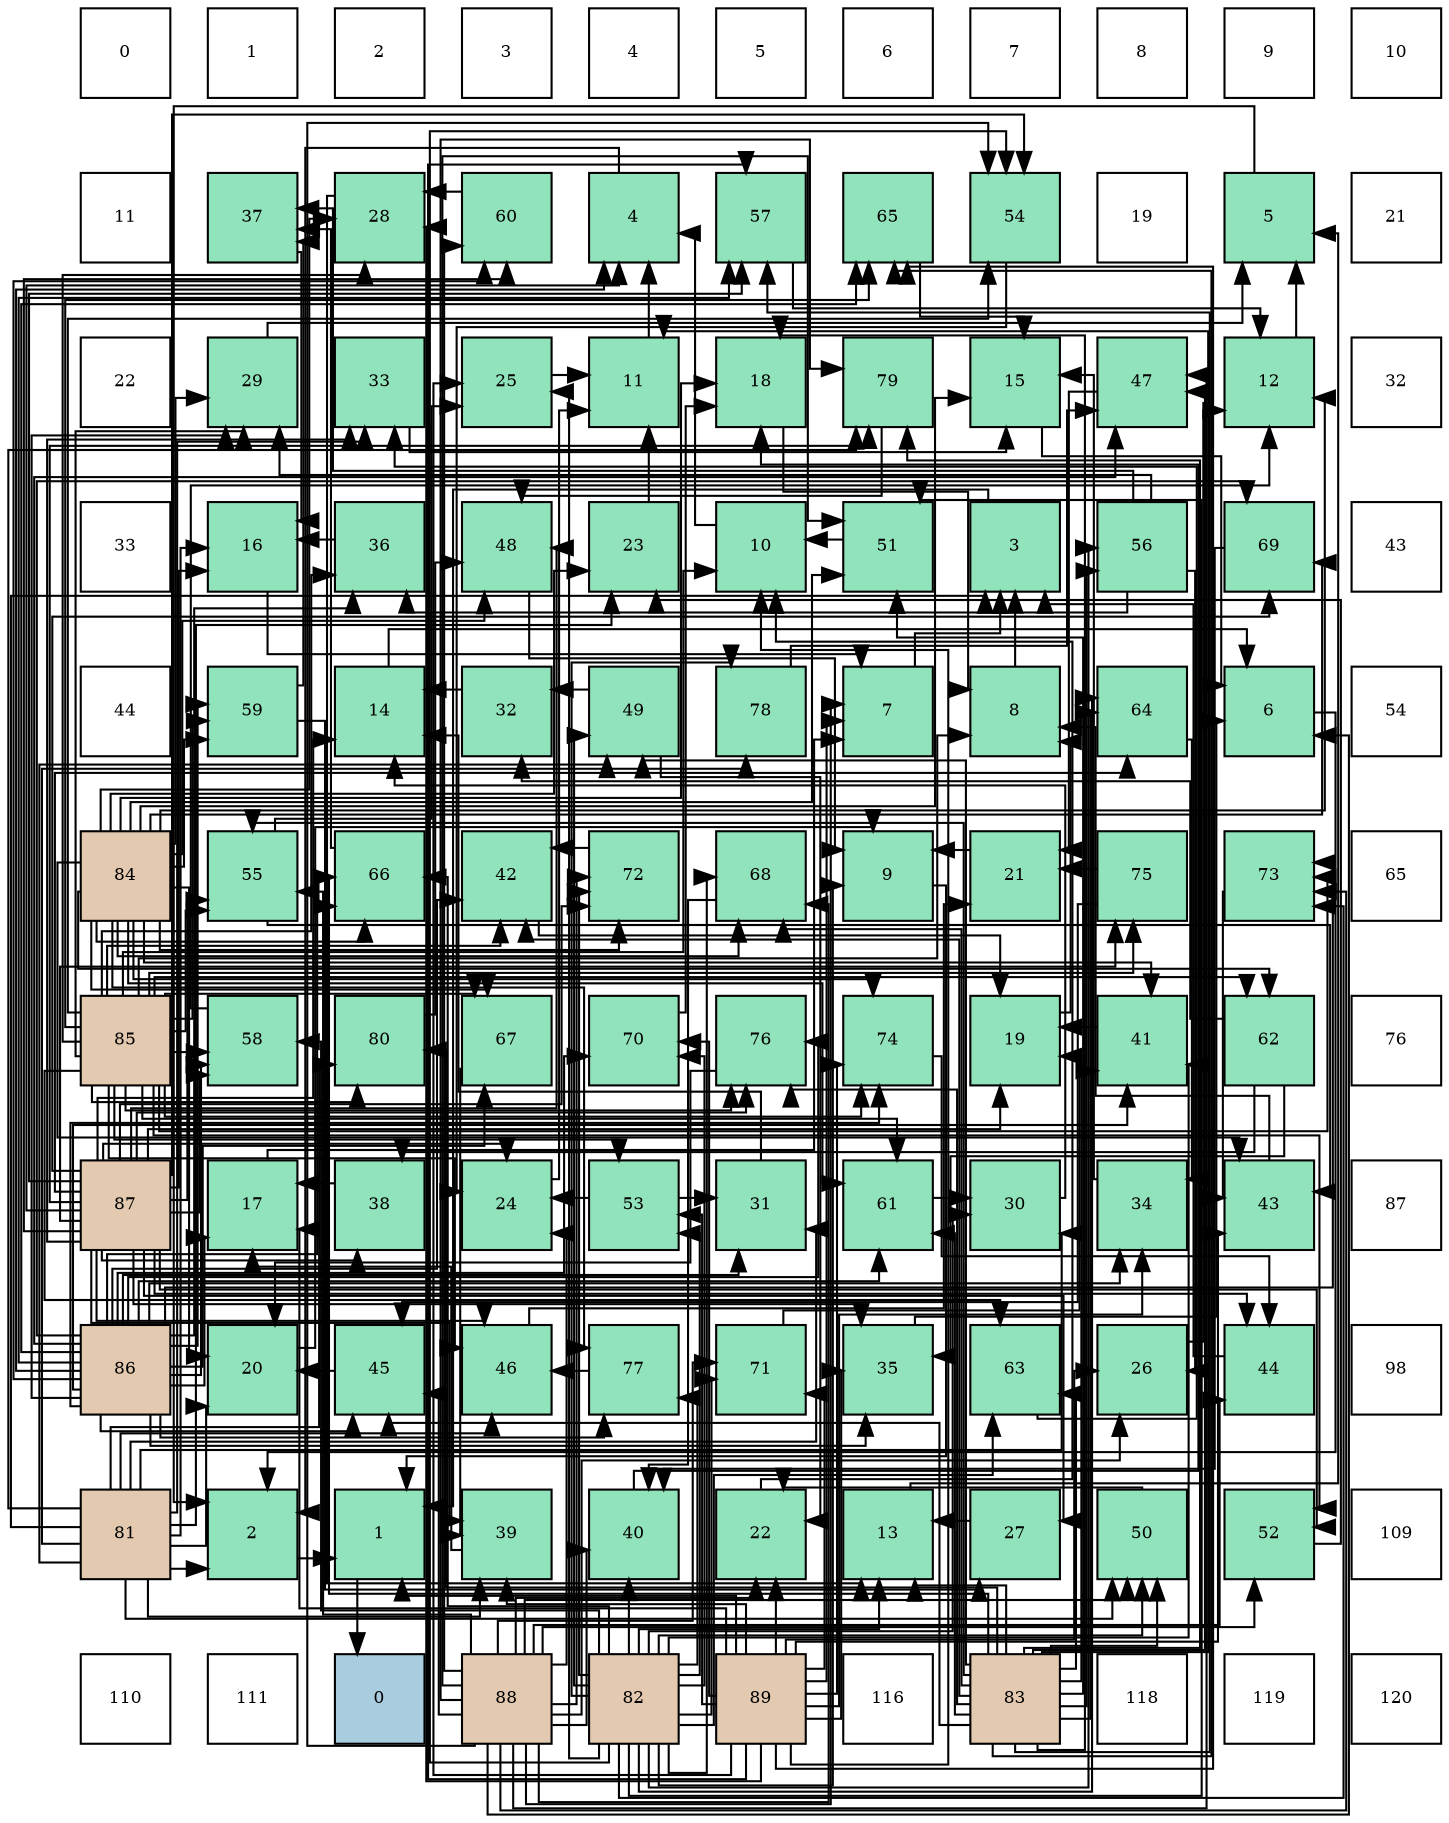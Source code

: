 digraph layout{
 rankdir=TB;
 splines=ortho;
 node [style=filled shape=square fixedsize=true width=0.6];
0[label="0", fontsize=8, fillcolor="#ffffff"];
1[label="1", fontsize=8, fillcolor="#ffffff"];
2[label="2", fontsize=8, fillcolor="#ffffff"];
3[label="3", fontsize=8, fillcolor="#ffffff"];
4[label="4", fontsize=8, fillcolor="#ffffff"];
5[label="5", fontsize=8, fillcolor="#ffffff"];
6[label="6", fontsize=8, fillcolor="#ffffff"];
7[label="7", fontsize=8, fillcolor="#ffffff"];
8[label="8", fontsize=8, fillcolor="#ffffff"];
9[label="9", fontsize=8, fillcolor="#ffffff"];
10[label="10", fontsize=8, fillcolor="#ffffff"];
11[label="11", fontsize=8, fillcolor="#ffffff"];
12[label="37", fontsize=8, fillcolor="#91e3bb"];
13[label="28", fontsize=8, fillcolor="#91e3bb"];
14[label="60", fontsize=8, fillcolor="#91e3bb"];
15[label="4", fontsize=8, fillcolor="#91e3bb"];
16[label="57", fontsize=8, fillcolor="#91e3bb"];
17[label="65", fontsize=8, fillcolor="#91e3bb"];
18[label="54", fontsize=8, fillcolor="#91e3bb"];
19[label="19", fontsize=8, fillcolor="#ffffff"];
20[label="5", fontsize=8, fillcolor="#91e3bb"];
21[label="21", fontsize=8, fillcolor="#ffffff"];
22[label="22", fontsize=8, fillcolor="#ffffff"];
23[label="29", fontsize=8, fillcolor="#91e3bb"];
24[label="33", fontsize=8, fillcolor="#91e3bb"];
25[label="25", fontsize=8, fillcolor="#91e3bb"];
26[label="11", fontsize=8, fillcolor="#91e3bb"];
27[label="18", fontsize=8, fillcolor="#91e3bb"];
28[label="79", fontsize=8, fillcolor="#91e3bb"];
29[label="15", fontsize=8, fillcolor="#91e3bb"];
30[label="47", fontsize=8, fillcolor="#91e3bb"];
31[label="12", fontsize=8, fillcolor="#91e3bb"];
32[label="32", fontsize=8, fillcolor="#ffffff"];
33[label="33", fontsize=8, fillcolor="#ffffff"];
34[label="16", fontsize=8, fillcolor="#91e3bb"];
35[label="36", fontsize=8, fillcolor="#91e3bb"];
36[label="48", fontsize=8, fillcolor="#91e3bb"];
37[label="23", fontsize=8, fillcolor="#91e3bb"];
38[label="10", fontsize=8, fillcolor="#91e3bb"];
39[label="51", fontsize=8, fillcolor="#91e3bb"];
40[label="3", fontsize=8, fillcolor="#91e3bb"];
41[label="56", fontsize=8, fillcolor="#91e3bb"];
42[label="69", fontsize=8, fillcolor="#91e3bb"];
43[label="43", fontsize=8, fillcolor="#ffffff"];
44[label="44", fontsize=8, fillcolor="#ffffff"];
45[label="59", fontsize=8, fillcolor="#91e3bb"];
46[label="14", fontsize=8, fillcolor="#91e3bb"];
47[label="32", fontsize=8, fillcolor="#91e3bb"];
48[label="49", fontsize=8, fillcolor="#91e3bb"];
49[label="78", fontsize=8, fillcolor="#91e3bb"];
50[label="7", fontsize=8, fillcolor="#91e3bb"];
51[label="8", fontsize=8, fillcolor="#91e3bb"];
52[label="64", fontsize=8, fillcolor="#91e3bb"];
53[label="6", fontsize=8, fillcolor="#91e3bb"];
54[label="54", fontsize=8, fillcolor="#ffffff"];
55[label="84", fontsize=8, fillcolor="#e3c9af"];
56[label="55", fontsize=8, fillcolor="#91e3bb"];
57[label="66", fontsize=8, fillcolor="#91e3bb"];
58[label="42", fontsize=8, fillcolor="#91e3bb"];
59[label="72", fontsize=8, fillcolor="#91e3bb"];
60[label="68", fontsize=8, fillcolor="#91e3bb"];
61[label="9", fontsize=8, fillcolor="#91e3bb"];
62[label="21", fontsize=8, fillcolor="#91e3bb"];
63[label="75", fontsize=8, fillcolor="#91e3bb"];
64[label="73", fontsize=8, fillcolor="#91e3bb"];
65[label="65", fontsize=8, fillcolor="#ffffff"];
66[label="85", fontsize=8, fillcolor="#e3c9af"];
67[label="58", fontsize=8, fillcolor="#91e3bb"];
68[label="80", fontsize=8, fillcolor="#91e3bb"];
69[label="67", fontsize=8, fillcolor="#91e3bb"];
70[label="70", fontsize=8, fillcolor="#91e3bb"];
71[label="76", fontsize=8, fillcolor="#91e3bb"];
72[label="74", fontsize=8, fillcolor="#91e3bb"];
73[label="19", fontsize=8, fillcolor="#91e3bb"];
74[label="41", fontsize=8, fillcolor="#91e3bb"];
75[label="62", fontsize=8, fillcolor="#91e3bb"];
76[label="76", fontsize=8, fillcolor="#ffffff"];
77[label="87", fontsize=8, fillcolor="#e3c9af"];
78[label="17", fontsize=8, fillcolor="#91e3bb"];
79[label="38", fontsize=8, fillcolor="#91e3bb"];
80[label="24", fontsize=8, fillcolor="#91e3bb"];
81[label="53", fontsize=8, fillcolor="#91e3bb"];
82[label="31", fontsize=8, fillcolor="#91e3bb"];
83[label="61", fontsize=8, fillcolor="#91e3bb"];
84[label="30", fontsize=8, fillcolor="#91e3bb"];
85[label="34", fontsize=8, fillcolor="#91e3bb"];
86[label="43", fontsize=8, fillcolor="#91e3bb"];
87[label="87", fontsize=8, fillcolor="#ffffff"];
88[label="86", fontsize=8, fillcolor="#e3c9af"];
89[label="20", fontsize=8, fillcolor="#91e3bb"];
90[label="45", fontsize=8, fillcolor="#91e3bb"];
91[label="46", fontsize=8, fillcolor="#91e3bb"];
92[label="77", fontsize=8, fillcolor="#91e3bb"];
93[label="71", fontsize=8, fillcolor="#91e3bb"];
94[label="35", fontsize=8, fillcolor="#91e3bb"];
95[label="63", fontsize=8, fillcolor="#91e3bb"];
96[label="26", fontsize=8, fillcolor="#91e3bb"];
97[label="44", fontsize=8, fillcolor="#91e3bb"];
98[label="98", fontsize=8, fillcolor="#ffffff"];
99[label="81", fontsize=8, fillcolor="#e3c9af"];
100[label="2", fontsize=8, fillcolor="#91e3bb"];
101[label="1", fontsize=8, fillcolor="#91e3bb"];
102[label="39", fontsize=8, fillcolor="#91e3bb"];
103[label="40", fontsize=8, fillcolor="#91e3bb"];
104[label="22", fontsize=8, fillcolor="#91e3bb"];
105[label="13", fontsize=8, fillcolor="#91e3bb"];
106[label="27", fontsize=8, fillcolor="#91e3bb"];
107[label="50", fontsize=8, fillcolor="#91e3bb"];
108[label="52", fontsize=8, fillcolor="#91e3bb"];
109[label="109", fontsize=8, fillcolor="#ffffff"];
110[label="110", fontsize=8, fillcolor="#ffffff"];
111[label="111", fontsize=8, fillcolor="#ffffff"];
112[label="0", fontsize=8, fillcolor="#a9ccde"];
113[label="88", fontsize=8, fillcolor="#e3c9af"];
114[label="82", fontsize=8, fillcolor="#e3c9af"];
115[label="89", fontsize=8, fillcolor="#e3c9af"];
116[label="116", fontsize=8, fillcolor="#ffffff"];
117[label="83", fontsize=8, fillcolor="#e3c9af"];
118[label="118", fontsize=8, fillcolor="#ffffff"];
119[label="119", fontsize=8, fillcolor="#ffffff"];
120[label="120", fontsize=8, fillcolor="#ffffff"];
edge [constraint=false, style=vis];101 -> 112;
100 -> 101;
40 -> 101;
15 -> 100;
20 -> 100;
53 -> 100;
50 -> 40;
51 -> 40;
61 -> 101;
38 -> 15;
26 -> 15;
31 -> 20;
105 -> 20;
46 -> 53;
29 -> 53;
34 -> 50;
78 -> 50;
27 -> 51;
73 -> 51;
89 -> 61;
62 -> 61;
104 -> 38;
37 -> 26;
80 -> 26;
25 -> 26;
96 -> 31;
106 -> 105;
13 -> 105;
23 -> 20;
84 -> 46;
82 -> 46;
47 -> 46;
24 -> 29;
85 -> 29;
94 -> 53;
35 -> 34;
12 -> 34;
79 -> 78;
102 -> 78;
103 -> 27;
74 -> 73;
58 -> 73;
86 -> 51;
97 -> 40;
90 -> 89;
91 -> 62;
30 -> 62;
36 -> 61;
48 -> 104;
48 -> 47;
107 -> 104;
39 -> 38;
108 -> 37;
81 -> 80;
81 -> 82;
18 -> 80;
56 -> 25;
56 -> 86;
41 -> 96;
41 -> 23;
41 -> 35;
41 -> 12;
16 -> 31;
67 -> 31;
45 -> 106;
45 -> 12;
14 -> 13;
83 -> 84;
75 -> 47;
75 -> 94;
75 -> 79;
95 -> 24;
52 -> 85;
17 -> 29;
57 -> 12;
69 -> 102;
60 -> 103;
42 -> 103;
70 -> 27;
93 -> 74;
59 -> 58;
64 -> 86;
72 -> 97;
63 -> 62;
63 -> 90;
71 -> 89;
92 -> 91;
49 -> 30;
28 -> 36;
68 -> 36;
99 -> 100;
99 -> 40;
99 -> 34;
99 -> 89;
99 -> 37;
99 -> 84;
99 -> 82;
99 -> 24;
99 -> 102;
99 -> 91;
99 -> 48;
99 -> 107;
99 -> 49;
99 -> 28;
99 -> 68;
114 -> 61;
114 -> 105;
114 -> 25;
114 -> 84;
114 -> 103;
114 -> 74;
114 -> 48;
114 -> 107;
114 -> 39;
114 -> 81;
114 -> 18;
114 -> 41;
114 -> 67;
114 -> 95;
114 -> 52;
114 -> 57;
114 -> 60;
114 -> 70;
114 -> 93;
114 -> 59;
114 -> 64;
114 -> 92;
114 -> 49;
117 -> 26;
117 -> 105;
117 -> 27;
117 -> 73;
117 -> 58;
117 -> 90;
117 -> 30;
117 -> 48;
117 -> 107;
117 -> 39;
117 -> 56;
117 -> 41;
117 -> 16;
117 -> 83;
117 -> 95;
117 -> 52;
117 -> 17;
117 -> 57;
117 -> 60;
117 -> 71;
117 -> 28;
117 -> 68;
55 -> 31;
55 -> 29;
55 -> 27;
55 -> 89;
55 -> 37;
55 -> 13;
55 -> 23;
55 -> 74;
55 -> 86;
55 -> 36;
55 -> 39;
55 -> 45;
55 -> 83;
55 -> 75;
55 -> 57;
55 -> 69;
55 -> 60;
55 -> 42;
55 -> 59;
55 -> 72;
55 -> 92;
66 -> 51;
66 -> 38;
66 -> 13;
66 -> 23;
66 -> 35;
66 -> 58;
66 -> 91;
66 -> 108;
66 -> 81;
66 -> 18;
66 -> 56;
66 -> 67;
66 -> 45;
66 -> 83;
66 -> 75;
66 -> 95;
66 -> 17;
66 -> 69;
66 -> 64;
66 -> 72;
66 -> 63;
66 -> 71;
66 -> 68;
88 -> 15;
88 -> 78;
88 -> 23;
88 -> 82;
88 -> 85;
88 -> 94;
88 -> 35;
88 -> 74;
88 -> 58;
88 -> 90;
88 -> 30;
88 -> 16;
88 -> 67;
88 -> 45;
88 -> 14;
88 -> 83;
88 -> 17;
88 -> 57;
88 -> 69;
88 -> 42;
88 -> 70;
88 -> 64;
88 -> 72;
88 -> 71;
88 -> 92;
77 -> 15;
77 -> 46;
77 -> 34;
77 -> 73;
77 -> 80;
77 -> 106;
77 -> 24;
77 -> 94;
77 -> 79;
77 -> 102;
77 -> 97;
77 -> 91;
77 -> 36;
77 -> 108;
77 -> 18;
77 -> 56;
77 -> 16;
77 -> 67;
77 -> 14;
77 -> 52;
77 -> 42;
77 -> 59;
77 -> 63;
77 -> 71;
77 -> 28;
113 -> 53;
113 -> 50;
113 -> 104;
113 -> 80;
113 -> 96;
113 -> 103;
113 -> 97;
113 -> 90;
113 -> 30;
113 -> 107;
113 -> 39;
113 -> 108;
113 -> 18;
113 -> 56;
113 -> 14;
113 -> 60;
113 -> 93;
113 -> 59;
113 -> 64;
113 -> 28;
115 -> 101;
115 -> 50;
115 -> 38;
115 -> 78;
115 -> 104;
115 -> 25;
115 -> 96;
115 -> 13;
115 -> 85;
115 -> 94;
115 -> 102;
115 -> 86;
115 -> 81;
115 -> 16;
115 -> 17;
115 -> 70;
115 -> 93;
115 -> 72;
edge [constraint=true, style=invis];
0 -> 11 -> 22 -> 33 -> 44 -> 55 -> 66 -> 77 -> 88 -> 99 -> 110;
1 -> 12 -> 23 -> 34 -> 45 -> 56 -> 67 -> 78 -> 89 -> 100 -> 111;
2 -> 13 -> 24 -> 35 -> 46 -> 57 -> 68 -> 79 -> 90 -> 101 -> 112;
3 -> 14 -> 25 -> 36 -> 47 -> 58 -> 69 -> 80 -> 91 -> 102 -> 113;
4 -> 15 -> 26 -> 37 -> 48 -> 59 -> 70 -> 81 -> 92 -> 103 -> 114;
5 -> 16 -> 27 -> 38 -> 49 -> 60 -> 71 -> 82 -> 93 -> 104 -> 115;
6 -> 17 -> 28 -> 39 -> 50 -> 61 -> 72 -> 83 -> 94 -> 105 -> 116;
7 -> 18 -> 29 -> 40 -> 51 -> 62 -> 73 -> 84 -> 95 -> 106 -> 117;
8 -> 19 -> 30 -> 41 -> 52 -> 63 -> 74 -> 85 -> 96 -> 107 -> 118;
9 -> 20 -> 31 -> 42 -> 53 -> 64 -> 75 -> 86 -> 97 -> 108 -> 119;
10 -> 21 -> 32 -> 43 -> 54 -> 65 -> 76 -> 87 -> 98 -> 109 -> 120;
rank = same {0 -> 1 -> 2 -> 3 -> 4 -> 5 -> 6 -> 7 -> 8 -> 9 -> 10};
rank = same {11 -> 12 -> 13 -> 14 -> 15 -> 16 -> 17 -> 18 -> 19 -> 20 -> 21};
rank = same {22 -> 23 -> 24 -> 25 -> 26 -> 27 -> 28 -> 29 -> 30 -> 31 -> 32};
rank = same {33 -> 34 -> 35 -> 36 -> 37 -> 38 -> 39 -> 40 -> 41 -> 42 -> 43};
rank = same {44 -> 45 -> 46 -> 47 -> 48 -> 49 -> 50 -> 51 -> 52 -> 53 -> 54};
rank = same {55 -> 56 -> 57 -> 58 -> 59 -> 60 -> 61 -> 62 -> 63 -> 64 -> 65};
rank = same {66 -> 67 -> 68 -> 69 -> 70 -> 71 -> 72 -> 73 -> 74 -> 75 -> 76};
rank = same {77 -> 78 -> 79 -> 80 -> 81 -> 82 -> 83 -> 84 -> 85 -> 86 -> 87};
rank = same {88 -> 89 -> 90 -> 91 -> 92 -> 93 -> 94 -> 95 -> 96 -> 97 -> 98};
rank = same {99 -> 100 -> 101 -> 102 -> 103 -> 104 -> 105 -> 106 -> 107 -> 108 -> 109};
rank = same {110 -> 111 -> 112 -> 113 -> 114 -> 115 -> 116 -> 117 -> 118 -> 119 -> 120};
}